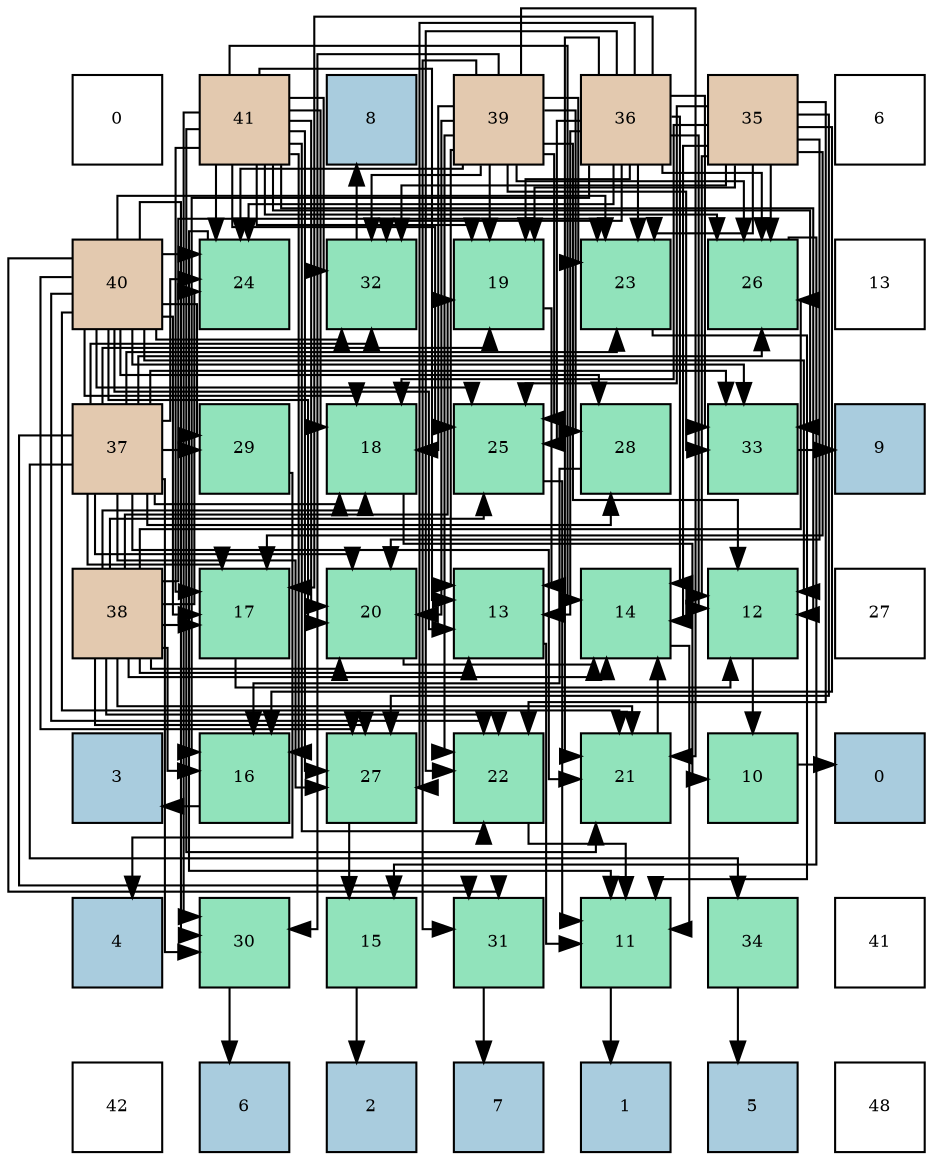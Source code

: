 digraph layout{
 rankdir=TB;
 splines=ortho;
 node [style=filled shape=square fixedsize=true width=0.6];
0[label="0", fontsize=8, fillcolor="#ffffff"];
1[label="41", fontsize=8, fillcolor="#e3c9af"];
2[label="8", fontsize=8, fillcolor="#a9ccde"];
3[label="39", fontsize=8, fillcolor="#e3c9af"];
4[label="36", fontsize=8, fillcolor="#e3c9af"];
5[label="35", fontsize=8, fillcolor="#e3c9af"];
6[label="6", fontsize=8, fillcolor="#ffffff"];
7[label="40", fontsize=8, fillcolor="#e3c9af"];
8[label="24", fontsize=8, fillcolor="#91e3bb"];
9[label="32", fontsize=8, fillcolor="#91e3bb"];
10[label="19", fontsize=8, fillcolor="#91e3bb"];
11[label="23", fontsize=8, fillcolor="#91e3bb"];
12[label="26", fontsize=8, fillcolor="#91e3bb"];
13[label="13", fontsize=8, fillcolor="#ffffff"];
14[label="37", fontsize=8, fillcolor="#e3c9af"];
15[label="29", fontsize=8, fillcolor="#91e3bb"];
16[label="18", fontsize=8, fillcolor="#91e3bb"];
17[label="25", fontsize=8, fillcolor="#91e3bb"];
18[label="28", fontsize=8, fillcolor="#91e3bb"];
19[label="33", fontsize=8, fillcolor="#91e3bb"];
20[label="9", fontsize=8, fillcolor="#a9ccde"];
21[label="38", fontsize=8, fillcolor="#e3c9af"];
22[label="17", fontsize=8, fillcolor="#91e3bb"];
23[label="20", fontsize=8, fillcolor="#91e3bb"];
24[label="13", fontsize=8, fillcolor="#91e3bb"];
25[label="14", fontsize=8, fillcolor="#91e3bb"];
26[label="12", fontsize=8, fillcolor="#91e3bb"];
27[label="27", fontsize=8, fillcolor="#ffffff"];
28[label="3", fontsize=8, fillcolor="#a9ccde"];
29[label="16", fontsize=8, fillcolor="#91e3bb"];
30[label="27", fontsize=8, fillcolor="#91e3bb"];
31[label="22", fontsize=8, fillcolor="#91e3bb"];
32[label="21", fontsize=8, fillcolor="#91e3bb"];
33[label="10", fontsize=8, fillcolor="#91e3bb"];
34[label="0", fontsize=8, fillcolor="#a9ccde"];
35[label="4", fontsize=8, fillcolor="#a9ccde"];
36[label="30", fontsize=8, fillcolor="#91e3bb"];
37[label="15", fontsize=8, fillcolor="#91e3bb"];
38[label="31", fontsize=8, fillcolor="#91e3bb"];
39[label="11", fontsize=8, fillcolor="#91e3bb"];
40[label="34", fontsize=8, fillcolor="#91e3bb"];
41[label="41", fontsize=8, fillcolor="#ffffff"];
42[label="42", fontsize=8, fillcolor="#ffffff"];
43[label="6", fontsize=8, fillcolor="#a9ccde"];
44[label="2", fontsize=8, fillcolor="#a9ccde"];
45[label="7", fontsize=8, fillcolor="#a9ccde"];
46[label="1", fontsize=8, fillcolor="#a9ccde"];
47[label="5", fontsize=8, fillcolor="#a9ccde"];
48[label="48", fontsize=8, fillcolor="#ffffff"];
edge [constraint=false, style=vis];33 -> 34;
39 -> 46;
26 -> 33;
24 -> 39;
25 -> 39;
37 -> 44;
29 -> 28;
22 -> 26;
16 -> 33;
10 -> 24;
23 -> 25;
32 -> 25;
31 -> 39;
11 -> 39;
8 -> 39;
17 -> 39;
12 -> 37;
30 -> 37;
18 -> 29;
15 -> 35;
36 -> 43;
38 -> 45;
9 -> 2;
19 -> 20;
40 -> 47;
5 -> 26;
5 -> 25;
5 -> 29;
5 -> 22;
5 -> 16;
5 -> 10;
5 -> 23;
5 -> 31;
5 -> 11;
5 -> 17;
5 -> 12;
5 -> 30;
5 -> 9;
4 -> 26;
4 -> 24;
4 -> 25;
4 -> 29;
4 -> 22;
4 -> 10;
4 -> 32;
4 -> 31;
4 -> 11;
4 -> 8;
4 -> 17;
4 -> 12;
4 -> 30;
4 -> 9;
4 -> 19;
14 -> 22;
14 -> 16;
14 -> 10;
14 -> 23;
14 -> 32;
14 -> 11;
14 -> 8;
14 -> 12;
14 -> 30;
14 -> 18;
14 -> 15;
14 -> 36;
14 -> 38;
14 -> 9;
14 -> 19;
14 -> 40;
21 -> 24;
21 -> 25;
21 -> 29;
21 -> 22;
21 -> 16;
21 -> 10;
21 -> 23;
21 -> 32;
21 -> 31;
21 -> 11;
21 -> 8;
21 -> 17;
21 -> 12;
21 -> 30;
3 -> 26;
3 -> 24;
3 -> 16;
3 -> 10;
3 -> 23;
3 -> 32;
3 -> 31;
3 -> 11;
3 -> 8;
3 -> 17;
3 -> 12;
3 -> 18;
3 -> 36;
3 -> 38;
3 -> 9;
3 -> 19;
7 -> 26;
7 -> 24;
7 -> 22;
7 -> 16;
7 -> 23;
7 -> 32;
7 -> 31;
7 -> 11;
7 -> 8;
7 -> 17;
7 -> 30;
7 -> 18;
7 -> 15;
7 -> 36;
7 -> 38;
7 -> 9;
7 -> 19;
1 -> 26;
1 -> 24;
1 -> 25;
1 -> 29;
1 -> 22;
1 -> 16;
1 -> 10;
1 -> 23;
1 -> 32;
1 -> 31;
1 -> 8;
1 -> 17;
1 -> 12;
1 -> 30;
1 -> 36;
1 -> 9;
1 -> 19;
edge [constraint=true, style=invis];
0 -> 7 -> 14 -> 21 -> 28 -> 35 -> 42;
1 -> 8 -> 15 -> 22 -> 29 -> 36 -> 43;
2 -> 9 -> 16 -> 23 -> 30 -> 37 -> 44;
3 -> 10 -> 17 -> 24 -> 31 -> 38 -> 45;
4 -> 11 -> 18 -> 25 -> 32 -> 39 -> 46;
5 -> 12 -> 19 -> 26 -> 33 -> 40 -> 47;
6 -> 13 -> 20 -> 27 -> 34 -> 41 -> 48;
rank = same {0 -> 1 -> 2 -> 3 -> 4 -> 5 -> 6};
rank = same {7 -> 8 -> 9 -> 10 -> 11 -> 12 -> 13};
rank = same {14 -> 15 -> 16 -> 17 -> 18 -> 19 -> 20};
rank = same {21 -> 22 -> 23 -> 24 -> 25 -> 26 -> 27};
rank = same {28 -> 29 -> 30 -> 31 -> 32 -> 33 -> 34};
rank = same {35 -> 36 -> 37 -> 38 -> 39 -> 40 -> 41};
rank = same {42 -> 43 -> 44 -> 45 -> 46 -> 47 -> 48};
}